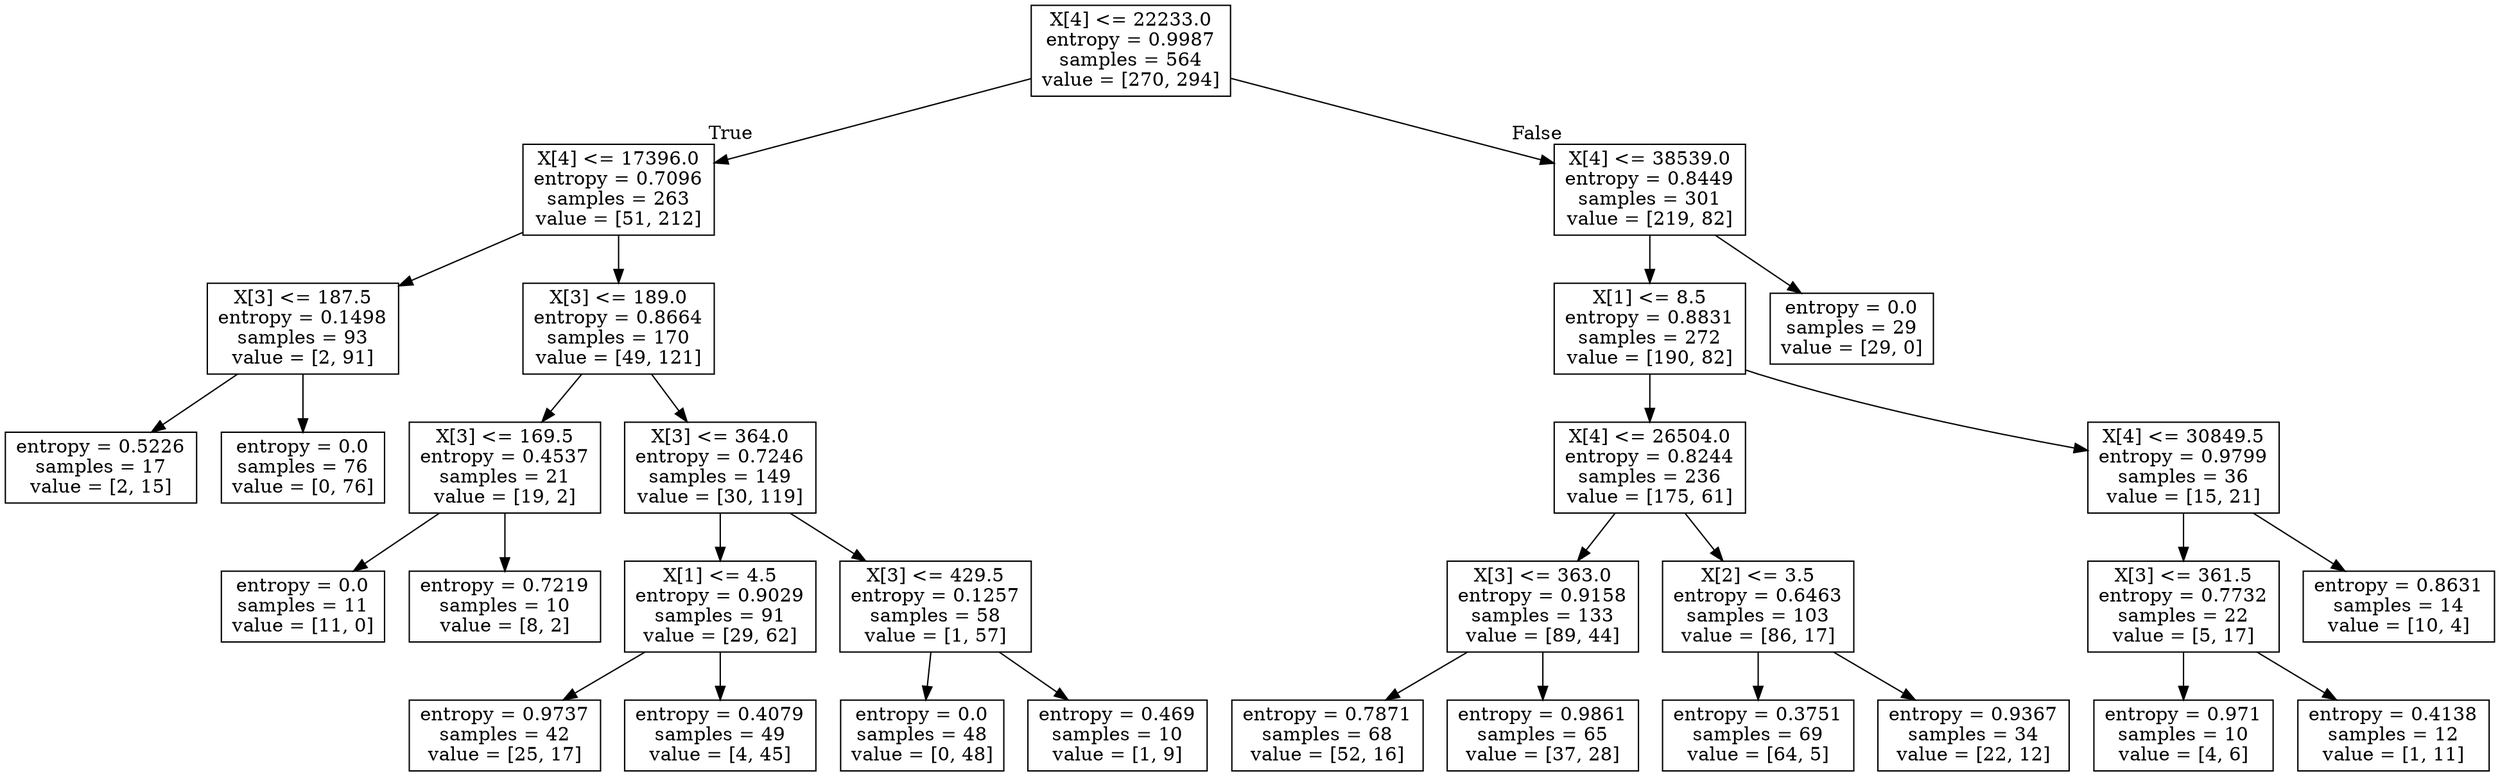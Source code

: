 digraph Tree {
node [shape=box] ;
0 [label="X[4] <= 22233.0\nentropy = 0.9987\nsamples = 564\nvalue = [270, 294]"] ;
1 [label="X[4] <= 17396.0\nentropy = 0.7096\nsamples = 263\nvalue = [51, 212]"] ;
0 -> 1 [labeldistance=2.5, labelangle=45, headlabel="True"] ;
2 [label="X[3] <= 187.5\nentropy = 0.1498\nsamples = 93\nvalue = [2, 91]"] ;
1 -> 2 ;
3 [label="entropy = 0.5226\nsamples = 17\nvalue = [2, 15]"] ;
2 -> 3 ;
4 [label="entropy = 0.0\nsamples = 76\nvalue = [0, 76]"] ;
2 -> 4 ;
5 [label="X[3] <= 189.0\nentropy = 0.8664\nsamples = 170\nvalue = [49, 121]"] ;
1 -> 5 ;
6 [label="X[3] <= 169.5\nentropy = 0.4537\nsamples = 21\nvalue = [19, 2]"] ;
5 -> 6 ;
7 [label="entropy = 0.0\nsamples = 11\nvalue = [11, 0]"] ;
6 -> 7 ;
8 [label="entropy = 0.7219\nsamples = 10\nvalue = [8, 2]"] ;
6 -> 8 ;
9 [label="X[3] <= 364.0\nentropy = 0.7246\nsamples = 149\nvalue = [30, 119]"] ;
5 -> 9 ;
10 [label="X[1] <= 4.5\nentropy = 0.9029\nsamples = 91\nvalue = [29, 62]"] ;
9 -> 10 ;
11 [label="entropy = 0.9737\nsamples = 42\nvalue = [25, 17]"] ;
10 -> 11 ;
12 [label="entropy = 0.4079\nsamples = 49\nvalue = [4, 45]"] ;
10 -> 12 ;
13 [label="X[3] <= 429.5\nentropy = 0.1257\nsamples = 58\nvalue = [1, 57]"] ;
9 -> 13 ;
14 [label="entropy = 0.0\nsamples = 48\nvalue = [0, 48]"] ;
13 -> 14 ;
15 [label="entropy = 0.469\nsamples = 10\nvalue = [1, 9]"] ;
13 -> 15 ;
16 [label="X[4] <= 38539.0\nentropy = 0.8449\nsamples = 301\nvalue = [219, 82]"] ;
0 -> 16 [labeldistance=2.5, labelangle=-45, headlabel="False"] ;
17 [label="X[1] <= 8.5\nentropy = 0.8831\nsamples = 272\nvalue = [190, 82]"] ;
16 -> 17 ;
18 [label="X[4] <= 26504.0\nentropy = 0.8244\nsamples = 236\nvalue = [175, 61]"] ;
17 -> 18 ;
19 [label="X[3] <= 363.0\nentropy = 0.9158\nsamples = 133\nvalue = [89, 44]"] ;
18 -> 19 ;
20 [label="entropy = 0.7871\nsamples = 68\nvalue = [52, 16]"] ;
19 -> 20 ;
21 [label="entropy = 0.9861\nsamples = 65\nvalue = [37, 28]"] ;
19 -> 21 ;
22 [label="X[2] <= 3.5\nentropy = 0.6463\nsamples = 103\nvalue = [86, 17]"] ;
18 -> 22 ;
23 [label="entropy = 0.3751\nsamples = 69\nvalue = [64, 5]"] ;
22 -> 23 ;
24 [label="entropy = 0.9367\nsamples = 34\nvalue = [22, 12]"] ;
22 -> 24 ;
25 [label="X[4] <= 30849.5\nentropy = 0.9799\nsamples = 36\nvalue = [15, 21]"] ;
17 -> 25 ;
26 [label="X[3] <= 361.5\nentropy = 0.7732\nsamples = 22\nvalue = [5, 17]"] ;
25 -> 26 ;
27 [label="entropy = 0.971\nsamples = 10\nvalue = [4, 6]"] ;
26 -> 27 ;
28 [label="entropy = 0.4138\nsamples = 12\nvalue = [1, 11]"] ;
26 -> 28 ;
29 [label="entropy = 0.8631\nsamples = 14\nvalue = [10, 4]"] ;
25 -> 29 ;
30 [label="entropy = 0.0\nsamples = 29\nvalue = [29, 0]"] ;
16 -> 30 ;
}